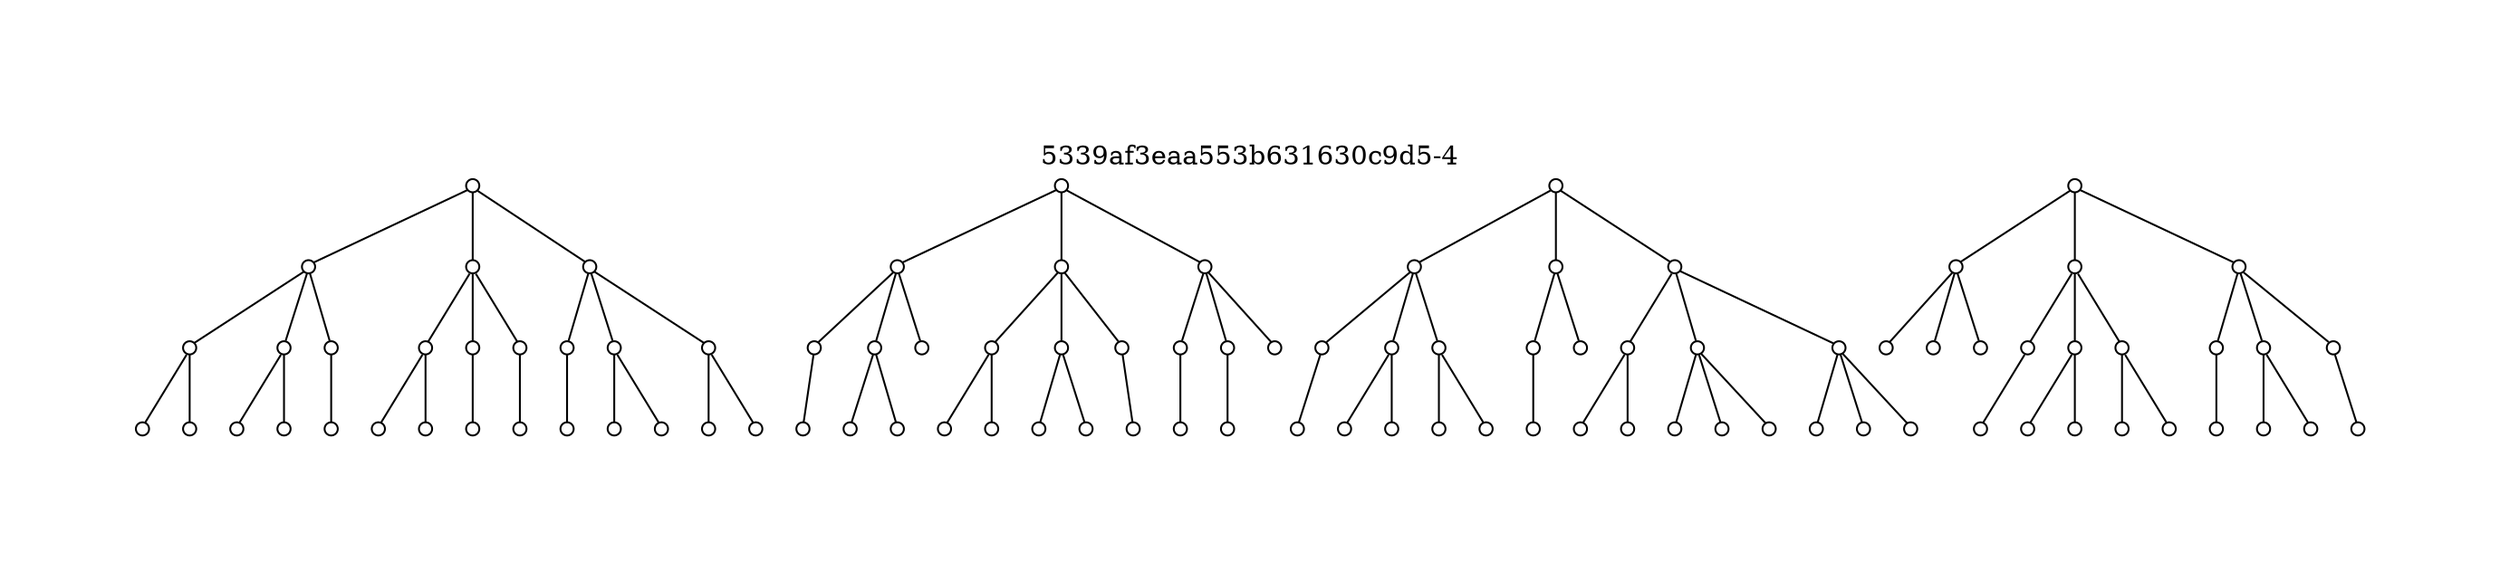 strict graph "5339af3eaa553b631630c9d5-4" {
labelloc=t;
ratio=auto;
pad="1.0";
label="5339af3eaa553b631630c9d5-4";
node [fixedsize=true, width="0.1", shape=circle, height="0.1", label=""];
0;
1;
2;
3;
4;
5;
6;
7;
8;
9;
10;
11;
12;
14;
15;
16;
18;
21;
23;
24;
25;
30;
33;
35;
36;
37;
38;
40;
41;
42;
43;
44;
45;
46;
47;
48;
49;
50;
51;
52;
54;
56;
57;
62;
64;
65;
67;
70;
73;
75;
80;
81;
82;
83;
84;
85;
86;
87;
88;
90;
91;
92;
94;
96;
97;
99;
101;
104;
112;
113;
114;
115;
116;
117;
118;
119;
120;
121;
122;
123;
124;
125;
126;
127;
128;
129;
130;
131;
132;
144;
146;
147;
148;
150;
153;
155;
156;
159;
0 -- 1;
0 -- 3;
0 -- 2;
1 -- 5;
2 -- 9;
3 -- 11;
3 -- 12;
3 -- 10;
1 -- 4;
4 -- 15;
4 -- 14;
1 -- 6;
2 -- 7;
2 -- 8;
5 -- 16;
5 -- 18;
6 -- 21;
7 -- 23;
7 -- 24;
8 -- 25;
9 -- 30;
10 -- 33;
11 -- 35;
11 -- 36;
12 -- 37;
12 -- 38;
41 -- 46;
41 -- 44;
41 -- 45;
40 -- 41;
42 -- 47;
40 -- 42;
40 -- 43;
42 -- 48;
42 -- 49;
49 -- 70;
50 -- 73;
43 -- 50;
51 -- 75;
43 -- 51;
43 -- 52;
44 -- 54;
45 -- 56;
45 -- 57;
47 -- 62;
47 -- 64;
48 -- 65;
48 -- 67;
80 -- 81;
81 -- 86;
81 -- 84;
81 -- 85;
80 -- 82;
82 -- 88;
82 -- 87;
83 -- 91;
83 -- 90;
80 -- 83;
83 -- 92;
84 -- 94;
85 -- 97;
85 -- 96;
86 -- 99;
86 -- 101;
87 -- 104;
90 -- 112;
90 -- 113;
91 -- 114;
91 -- 115;
91 -- 116;
92 -- 117;
92 -- 118;
92 -- 119;
120 -- 121;
120 -- 122;
120 -- 123;
121 -- 124;
121 -- 125;
121 -- 126;
122 -- 128;
122 -- 129;
122 -- 127;
127 -- 144;
128 -- 146;
128 -- 147;
129 -- 150;
129 -- 148;
130 -- 153;
123 -- 130;
123 -- 131;
131 -- 155;
131 -- 156;
132 -- 159;
123 -- 132;
}
